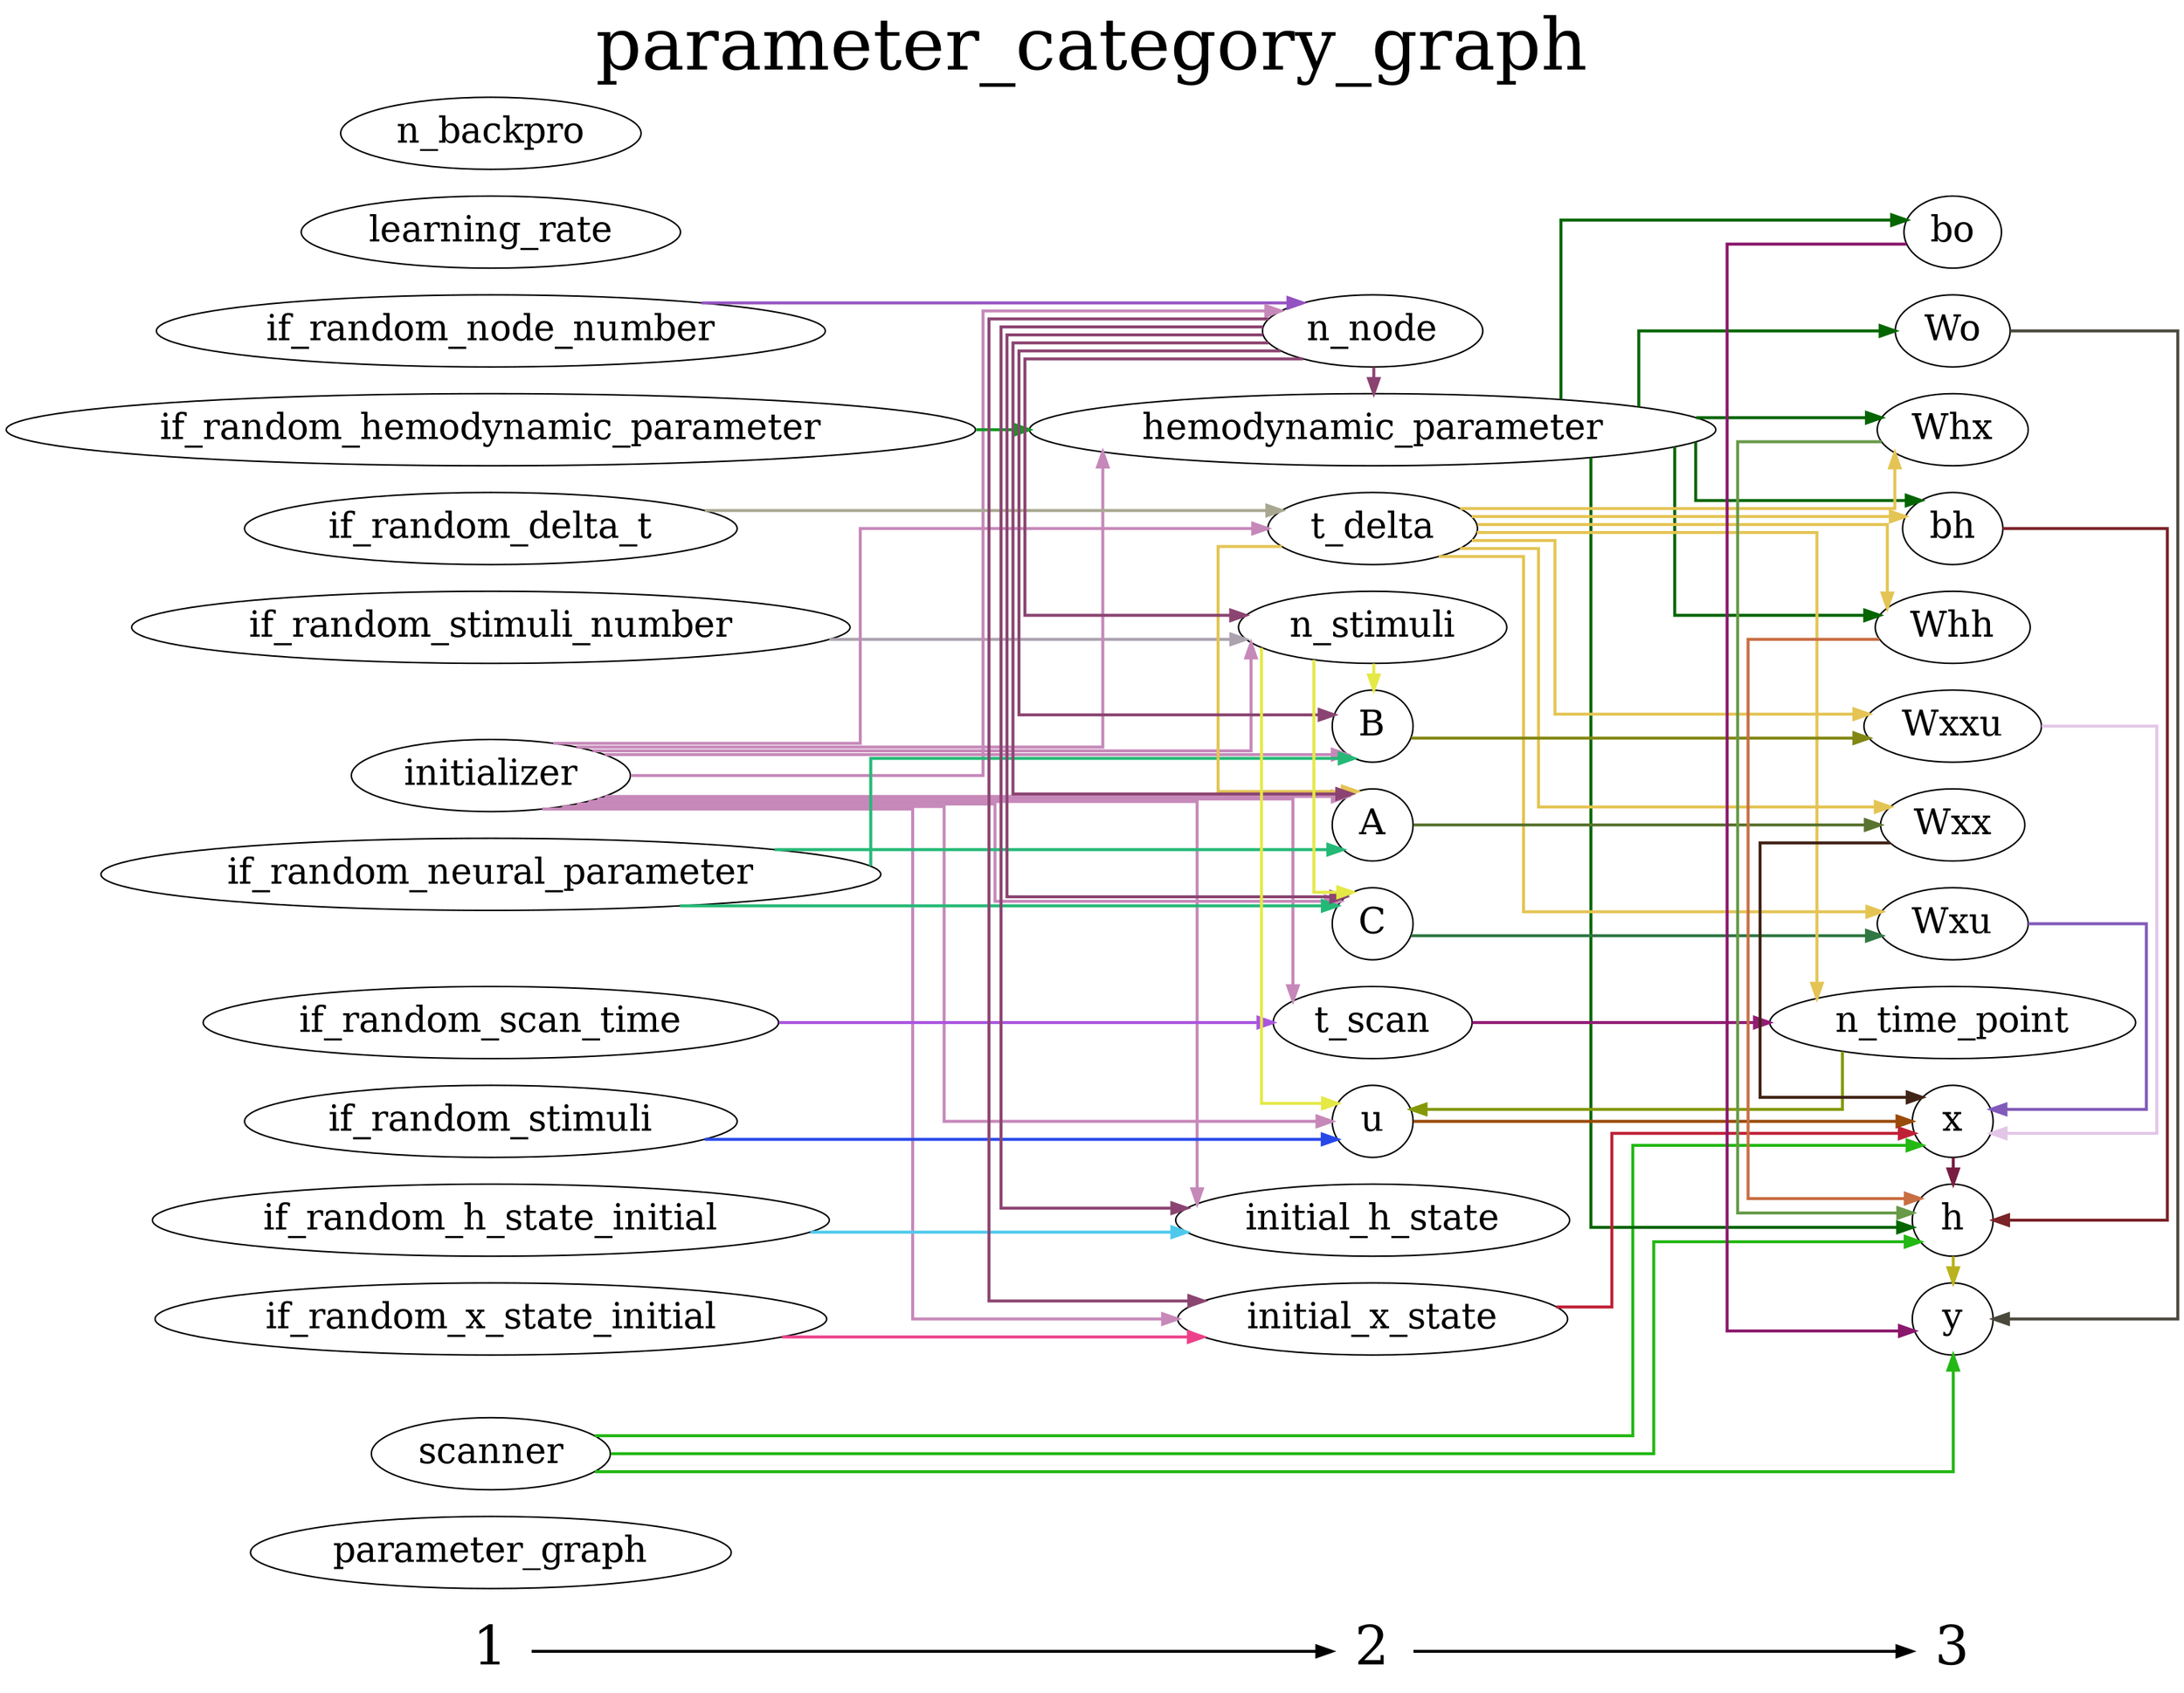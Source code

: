 digraph G {
          splines=ortho;
          fontsize = 48;
          rankdir = "LR";
          node[fontsize=24];
          edge[penwidth=2];
          {
          node [shape=plaintext fontsize=36];
          1 -> 
          2 -> 
          3
          }
          {rank = same;
          1;
          parameter_graph;
          if_random_node_number;
          if_random_stimuli_number;
          initializer;
          if_random_neural_parameter;
          if_random_delta_t;
          learning_rate;
          scanner;
          if_random_stimuli;
          if_random_scan_time;
          n_backpro;
          if_random_h_state_initial;
          if_random_x_state_initial;
          if_random_hemodynamic_parameter;
          }
          {rank = same;
          2;
          hemodynamic_parameter;
          C;
          t_delta;
          u;
          n_node;
          initial_h_state;
          B;
          A;
          initial_x_state;
          n_stimuli;
          t_scan;
          }
          {rank = same;
          3;
          n_time_point;
          bo;
          Wxx;
          Whx;
          bh;
          Wxu;
          h;
          Whh;
          x;
          y;
          Wxxu;
          Wo;
          }
          hemodynamic_parameter -> Whx [color="#046501"];
          hemodynamic_parameter -> bh [color="#046501"];
          hemodynamic_parameter -> h [color="#046501"];
          hemodynamic_parameter -> bo [color="#046501"];
          hemodynamic_parameter -> Whh [color="#046501"];
          hemodynamic_parameter -> Wo [color="#046501"];
          parameter_graph ;
          C -> Wxu [color="#307744"];
          t_delta -> n_time_point [color="#E4C454"];
          t_delta -> Whx [color="#E4C454"];
          t_delta -> bh [color="#E4C454"];
          t_delta -> Wxu [color="#E4C454"];
          t_delta -> Wxxu [color="#E4C454"];
          t_delta -> Wxx [color="#E4C454"];
          t_delta -> A [color="#E4C454"];
          t_delta -> Whh [color="#E4C454"];
          n_time_point -> u [color="#849803"];
          u -> x [color="#9A4A09"];
          n_node -> initial_h_state [color="#8B4471"];
          n_node -> hemodynamic_parameter [color="#8B4471"];
          n_node -> C [color="#8B4471"];
          n_node -> B [color="#8B4471"];
          n_node -> A [color="#8B4471"];
          n_node -> initial_x_state [color="#8B4471"];
          n_node -> n_stimuli [color="#8B4471"];
          if_random_node_number -> n_node [color="#9451C2"];
          initial_h_state ;
          B -> Wxxu [color="#828712"];
          if_random_stimuli_number -> n_stimuli [color="#ABA2AE"];
          bo -> y [color="#8A176C"];
          if_random_scan_time -> t_scan [color="#AA54E0"];
          Whx -> h [color="#689A49"];
          A -> Wxx [color="#5A7430"];
          Wxu -> x [color="#815ABA"];
          if_random_neural_parameter -> C [color="#24B976"];
          if_random_neural_parameter -> B [color="#24B976"];
          if_random_neural_parameter -> A [color="#24B976"];
          bh -> h [color="#7B2328"];
          h -> y [color="#B9B21C"];
          t_scan -> n_time_point [color="#921C74"];
          if_random_delta_t -> t_delta [color="#A8A890"];
          learning_rate ;
          Wxx -> x [color="#422417"];
          initial_x_state -> x [color="#C02036"];
          scanner -> h [color="#24B814"];
          scanner -> y [color="#24B814"];
          scanner -> x [color="#24B814"];
          if_random_stimuli -> u [color="#2747E9"];
          n_backpro ;
          if_random_h_state_initial -> initial_h_state [color="#4EC9EC"];
          Whh -> h [color="#C86E43"];
          if_random_x_state_initial -> initial_x_state [color="#EC418A"];
          x -> h [color="#781C41"];
          n_stimuli -> u [color="#E4E945"];
          n_stimuli -> C [color="#E4E945"];
          n_stimuli -> B [color="#E4E945"];
          y ;
          initializer -> u [color="#C688B9"];
          initializer -> initial_h_state [color="#C688B9"];
          initializer -> t_scan [color="#C688B9"];
          initializer -> hemodynamic_parameter [color="#C688B9"];
          initializer -> C [color="#C688B9"];
          initializer -> t_delta [color="#C688B9"];
          initializer -> n_node [color="#C688B9"];
          initializer -> B [color="#C688B9"];
          initializer -> A [color="#C688B9"];
          initializer -> initial_x_state [color="#C688B9"];
          initializer -> n_stimuli [color="#C688B9"];
          Wxxu -> x [color="#E3C6E7"];
          Wo -> y [color="#4A483C"];
          if_random_hemodynamic_parameter -> hemodynamic_parameter [color="#129823"];
          labelloc = "t";
          label = "parameter_category_graph";
}